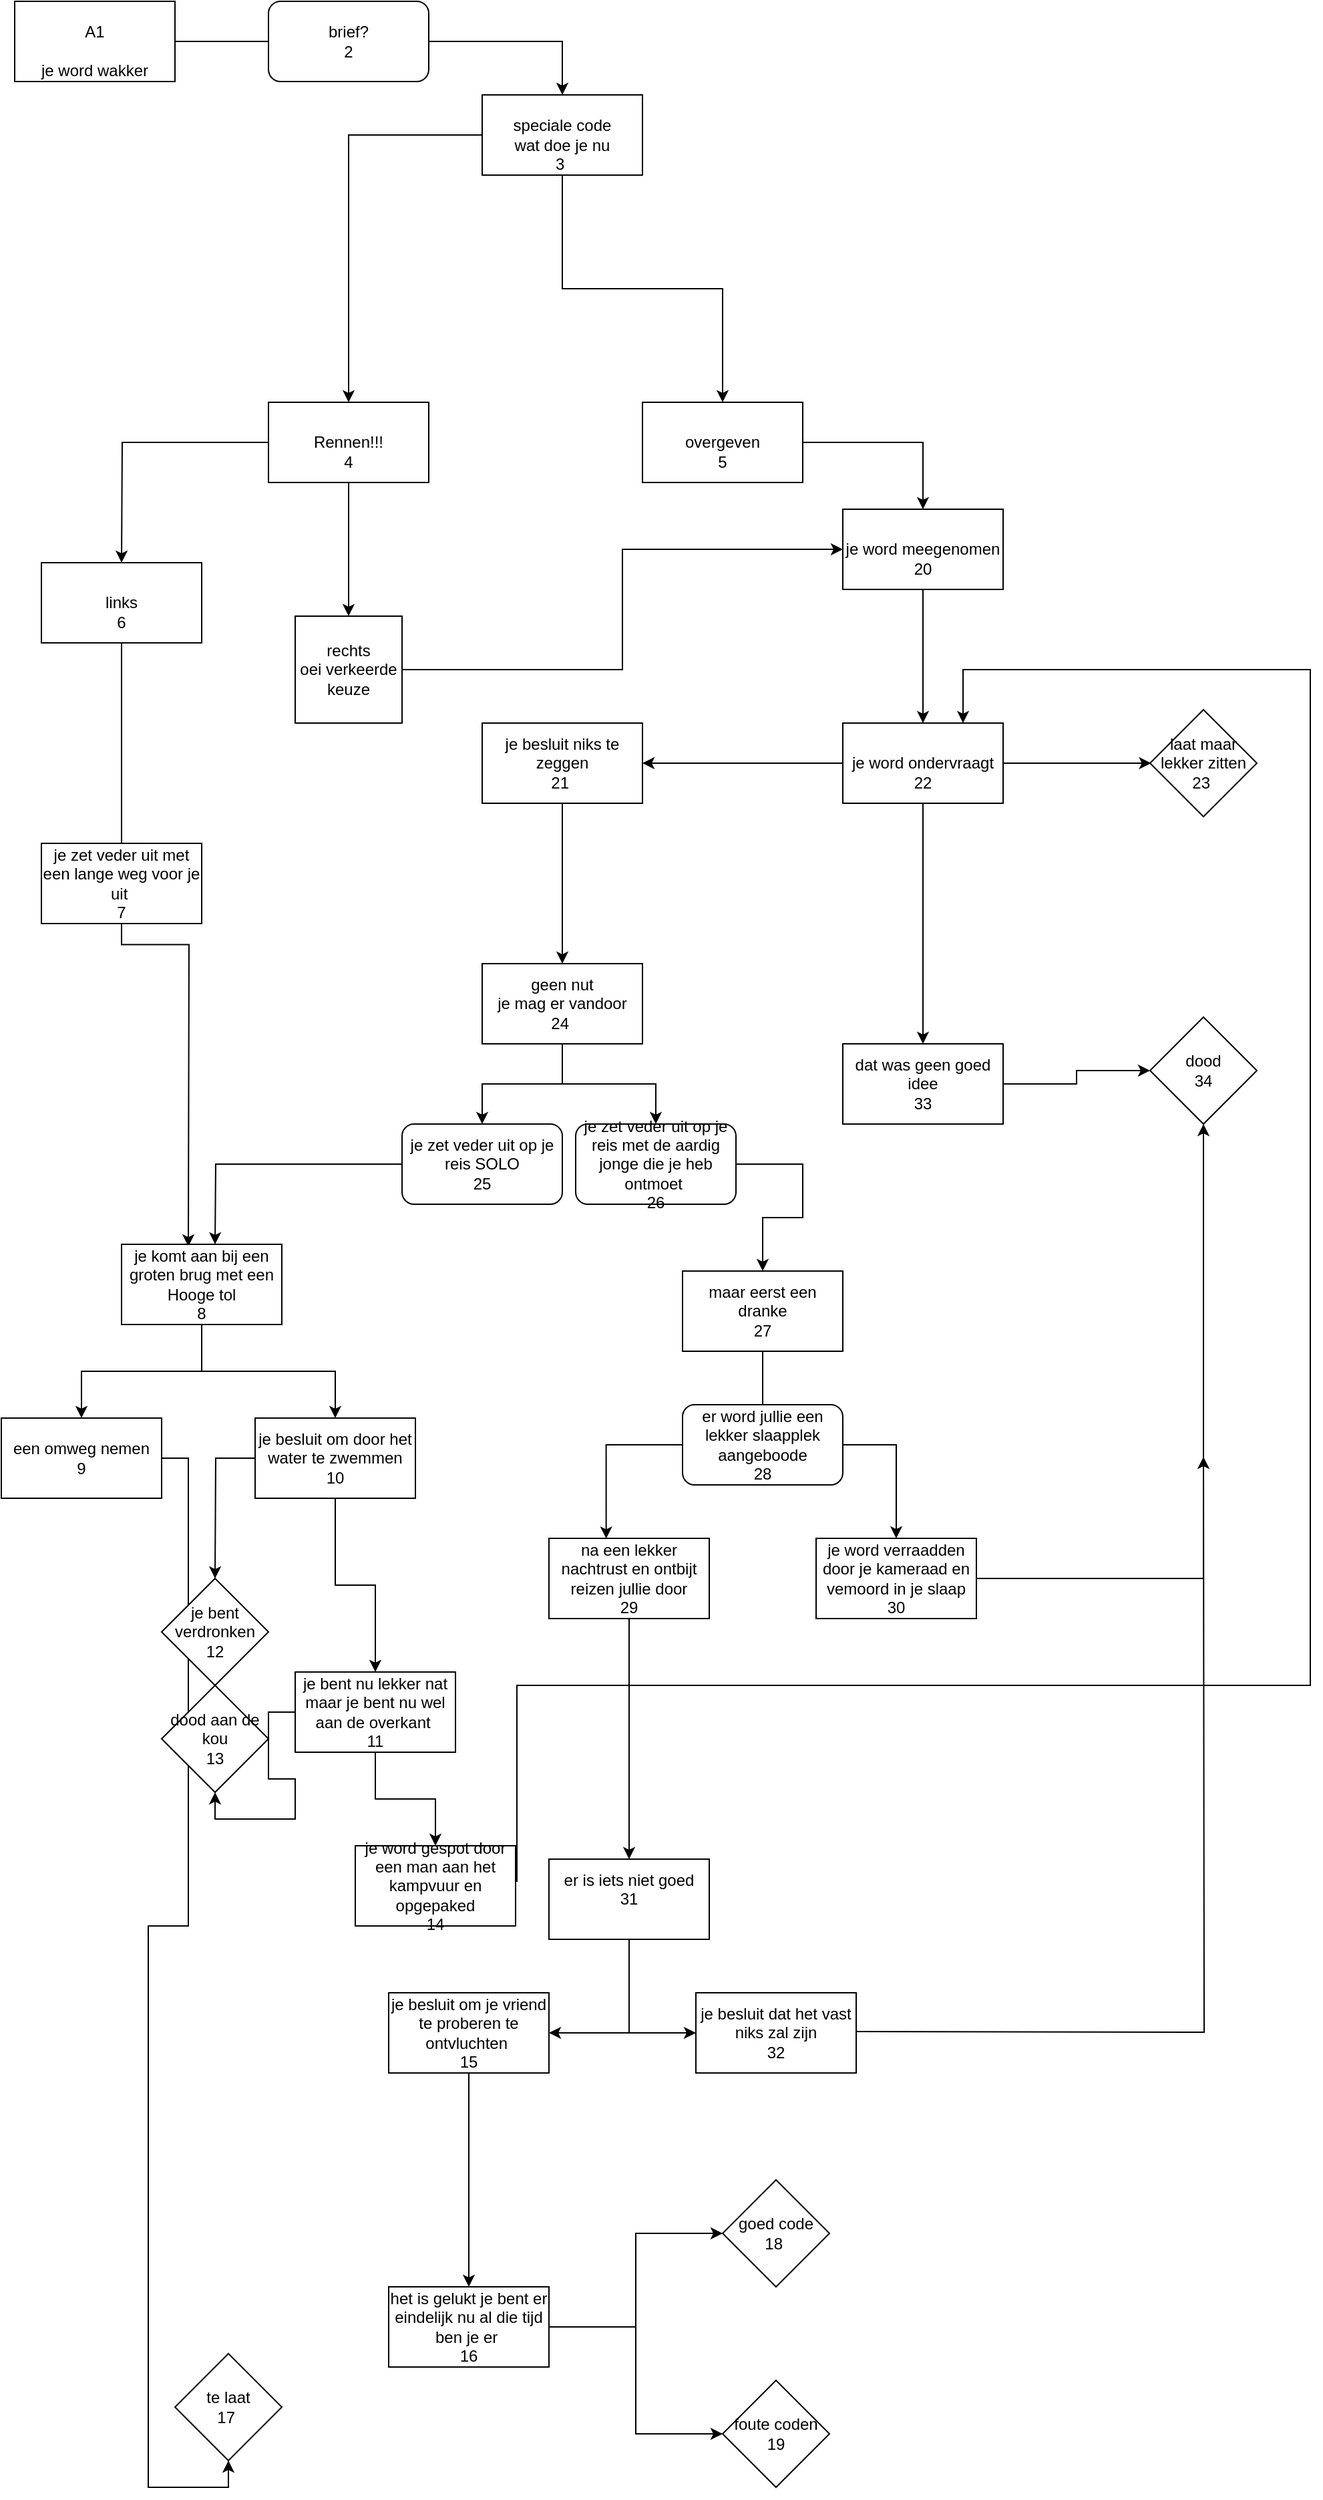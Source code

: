 <mxfile version="20.5.1" type="google"><diagram id="52LXnQEnfxVwybPdp30P" name="Pagina-1"><mxGraphModel grid="1" page="1" gridSize="10" guides="1" tooltips="1" connect="1" arrows="1" fold="1" pageScale="1" pageWidth="690" pageHeight="980" math="0" shadow="0"><root><mxCell id="0"/><mxCell id="1" parent="0"/><mxCell id="m2aQ5Zlf8DXf2U5Zsgcm-5" style="edgeStyle=orthogonalEdgeStyle;rounded=0;orthogonalLoop=1;jettySize=auto;html=1;" edge="1" parent="1" source="m2aQ5Zlf8DXf2U5Zsgcm-1" target="m2aQ5Zlf8DXf2U5Zsgcm-4"><mxGeometry relative="1" as="geometry"/></mxCell><mxCell id="m2aQ5Zlf8DXf2U5Zsgcm-1" value="&lt;br&gt;A1&lt;br&gt;&lt;br&gt;je word wakker" style="rounded=0;whiteSpace=wrap;html=1;" vertex="1" parent="1"><mxGeometry x="30" y="20" width="120" height="60" as="geometry"/></mxCell><mxCell id="m2aQ5Zlf8DXf2U5Zsgcm-7" style="edgeStyle=orthogonalEdgeStyle;rounded=0;orthogonalLoop=1;jettySize=auto;html=1;entryX=0.5;entryY=0;entryDx=0;entryDy=0;" edge="1" parent="1" source="m2aQ5Zlf8DXf2U5Zsgcm-4" target="m2aQ5Zlf8DXf2U5Zsgcm-10"><mxGeometry relative="1" as="geometry"><mxPoint x="560" y="310" as="targetPoint"/></mxGeometry></mxCell><mxCell id="m2aQ5Zlf8DXf2U5Zsgcm-9" style="edgeStyle=orthogonalEdgeStyle;rounded=0;orthogonalLoop=1;jettySize=auto;html=1;" edge="1" parent="1" source="m2aQ5Zlf8DXf2U5Zsgcm-4" target="m2aQ5Zlf8DXf2U5Zsgcm-8"><mxGeometry relative="1" as="geometry"/></mxCell><mxCell id="m2aQ5Zlf8DXf2U5Zsgcm-4" value="&lt;br&gt;speciale code&lt;br&gt;wat doe je nu&lt;br&gt;3&amp;nbsp;" style="rounded=0;whiteSpace=wrap;html=1;" vertex="1" parent="1"><mxGeometry x="380" y="90" width="120" height="60" as="geometry"/></mxCell><mxCell id="m2aQ5Zlf8DXf2U5Zsgcm-11" style="edgeStyle=orthogonalEdgeStyle;rounded=0;orthogonalLoop=1;jettySize=auto;html=1;" edge="1" parent="1" source="m2aQ5Zlf8DXf2U5Zsgcm-8"><mxGeometry relative="1" as="geometry"><mxPoint x="110" y="440" as="targetPoint"/></mxGeometry></mxCell><mxCell id="m2aQ5Zlf8DXf2U5Zsgcm-12" style="edgeStyle=orthogonalEdgeStyle;rounded=0;orthogonalLoop=1;jettySize=auto;html=1;" edge="1" parent="1" source="m2aQ5Zlf8DXf2U5Zsgcm-8"><mxGeometry relative="1" as="geometry"><mxPoint x="280" y="480" as="targetPoint"/></mxGeometry></mxCell><mxCell id="m2aQ5Zlf8DXf2U5Zsgcm-8" value="&lt;br&gt;Rennen!!!&lt;br&gt;4" style="rounded=0;whiteSpace=wrap;html=1;" vertex="1" parent="1"><mxGeometry x="220" y="320" width="120" height="60" as="geometry"/></mxCell><mxCell id="m2aQ5Zlf8DXf2U5Zsgcm-18" style="edgeStyle=orthogonalEdgeStyle;rounded=0;orthogonalLoop=1;jettySize=auto;html=1;entryX=0.5;entryY=0;entryDx=0;entryDy=0;" edge="1" parent="1" source="m2aQ5Zlf8DXf2U5Zsgcm-10" target="m2aQ5Zlf8DXf2U5Zsgcm-16"><mxGeometry relative="1" as="geometry"/></mxCell><mxCell id="m2aQ5Zlf8DXf2U5Zsgcm-10" value="&lt;br&gt;overgeven&lt;br&gt;5" style="rounded=0;whiteSpace=wrap;html=1;" vertex="1" parent="1"><mxGeometry x="500" y="320" width="120" height="60" as="geometry"/></mxCell><mxCell id="m2aQ5Zlf8DXf2U5Zsgcm-41" style="edgeStyle=orthogonalEdgeStyle;rounded=0;orthogonalLoop=1;jettySize=auto;html=1;" edge="1" parent="1" source="m2aQ5Zlf8DXf2U5Zsgcm-14"><mxGeometry relative="1" as="geometry"><mxPoint x="160" y="951.6" as="targetPoint"/></mxGeometry></mxCell><mxCell id="m2aQ5Zlf8DXf2U5Zsgcm-14" value="&lt;br&gt;links&lt;br&gt;6" style="rounded=0;whiteSpace=wrap;html=1;" vertex="1" parent="1"><mxGeometry x="50" y="440" width="120" height="60" as="geometry"/></mxCell><mxCell id="m2aQ5Zlf8DXf2U5Zsgcm-17" style="edgeStyle=orthogonalEdgeStyle;rounded=0;orthogonalLoop=1;jettySize=auto;html=1;entryX=0;entryY=0.5;entryDx=0;entryDy=0;" edge="1" parent="1" source="m2aQ5Zlf8DXf2U5Zsgcm-15" target="m2aQ5Zlf8DXf2U5Zsgcm-16"><mxGeometry relative="1" as="geometry"/></mxCell><mxCell id="m2aQ5Zlf8DXf2U5Zsgcm-15" value="rechts&lt;br&gt;oei verkeerde keuze" style="whiteSpace=wrap;html=1;aspect=fixed;" vertex="1" parent="1"><mxGeometry x="240" y="480" width="80" height="80" as="geometry"/></mxCell><mxCell id="m2aQ5Zlf8DXf2U5Zsgcm-20" style="edgeStyle=orthogonalEdgeStyle;rounded=0;orthogonalLoop=1;jettySize=auto;html=1;" edge="1" parent="1" source="m2aQ5Zlf8DXf2U5Zsgcm-16"><mxGeometry relative="1" as="geometry"><mxPoint x="710" y="560" as="targetPoint"/></mxGeometry></mxCell><mxCell id="m2aQ5Zlf8DXf2U5Zsgcm-16" value="&lt;br&gt;je word meegenomen&lt;br&gt;20" style="rounded=0;whiteSpace=wrap;html=1;" vertex="1" parent="1"><mxGeometry x="650" y="400" width="120" height="60" as="geometry"/></mxCell><mxCell id="m2aQ5Zlf8DXf2U5Zsgcm-22" style="edgeStyle=orthogonalEdgeStyle;rounded=0;orthogonalLoop=1;jettySize=auto;html=1;" edge="1" parent="1" source="m2aQ5Zlf8DXf2U5Zsgcm-21"><mxGeometry relative="1" as="geometry"><mxPoint x="710" y="800" as="targetPoint"/></mxGeometry></mxCell><mxCell id="m2aQ5Zlf8DXf2U5Zsgcm-23" style="edgeStyle=orthogonalEdgeStyle;rounded=0;orthogonalLoop=1;jettySize=auto;html=1;" edge="1" parent="1" source="m2aQ5Zlf8DXf2U5Zsgcm-21"><mxGeometry relative="1" as="geometry"><mxPoint x="500" y="590" as="targetPoint"/></mxGeometry></mxCell><mxCell id="m2aQ5Zlf8DXf2U5Zsgcm-24" style="edgeStyle=orthogonalEdgeStyle;rounded=0;orthogonalLoop=1;jettySize=auto;html=1;" edge="1" parent="1" source="m2aQ5Zlf8DXf2U5Zsgcm-21"><mxGeometry relative="1" as="geometry"><mxPoint x="880.8" y="590" as="targetPoint"/></mxGeometry></mxCell><mxCell id="m2aQ5Zlf8DXf2U5Zsgcm-21" value="&lt;br&gt;je word ondervraagt&lt;br&gt;22" style="rounded=0;whiteSpace=wrap;html=1;" vertex="1" parent="1"><mxGeometry x="650" y="560" width="120" height="60" as="geometry"/></mxCell><mxCell id="m2aQ5Zlf8DXf2U5Zsgcm-25" value="laat maar lekker zitten&lt;br&gt;23&amp;nbsp;" style="rhombus;whiteSpace=wrap;html=1;" vertex="1" parent="1"><mxGeometry x="880" y="550" width="80" height="80" as="geometry"/></mxCell><mxCell id="m2aQ5Zlf8DXf2U5Zsgcm-31" style="edgeStyle=orthogonalEdgeStyle;rounded=0;orthogonalLoop=1;jettySize=auto;html=1;" edge="1" parent="1" source="m2aQ5Zlf8DXf2U5Zsgcm-26" target="m2aQ5Zlf8DXf2U5Zsgcm-30"><mxGeometry relative="1" as="geometry"/></mxCell><mxCell id="m2aQ5Zlf8DXf2U5Zsgcm-26" value="dat was geen goed idee&lt;br&gt;33" style="rounded=0;whiteSpace=wrap;html=1;" vertex="1" parent="1"><mxGeometry x="650" y="800" width="120" height="60" as="geometry"/></mxCell><mxCell id="m2aQ5Zlf8DXf2U5Zsgcm-28" style="edgeStyle=orthogonalEdgeStyle;rounded=0;orthogonalLoop=1;jettySize=auto;html=1;entryX=0.5;entryY=0;entryDx=0;entryDy=0;" edge="1" parent="1" source="m2aQ5Zlf8DXf2U5Zsgcm-27" target="m2aQ5Zlf8DXf2U5Zsgcm-32"><mxGeometry relative="1" as="geometry"><mxPoint x="440" y="690" as="targetPoint"/></mxGeometry></mxCell><mxCell id="m2aQ5Zlf8DXf2U5Zsgcm-27" value="je besluit niks te zeggen&lt;br&gt;21&amp;nbsp;" style="rounded=0;whiteSpace=wrap;html=1;" vertex="1" parent="1"><mxGeometry x="380" y="560" width="120" height="60" as="geometry"/></mxCell><mxCell id="m2aQ5Zlf8DXf2U5Zsgcm-30" value="dood&lt;br&gt;34" style="rhombus;whiteSpace=wrap;html=1;" vertex="1" parent="1"><mxGeometry x="880" y="780" width="80" height="80" as="geometry"/></mxCell><mxCell id="m2aQ5Zlf8DXf2U5Zsgcm-35" style="edgeStyle=orthogonalEdgeStyle;rounded=0;orthogonalLoop=1;jettySize=auto;html=1;entryX=0.5;entryY=0;entryDx=0;entryDy=0;" edge="1" parent="1" source="m2aQ5Zlf8DXf2U5Zsgcm-32" target="m2aQ5Zlf8DXf2U5Zsgcm-33"><mxGeometry relative="1" as="geometry"/></mxCell><mxCell id="m2aQ5Zlf8DXf2U5Zsgcm-36" style="edgeStyle=orthogonalEdgeStyle;rounded=0;orthogonalLoop=1;jettySize=auto;html=1;" edge="1" parent="1" source="m2aQ5Zlf8DXf2U5Zsgcm-32" target="m2aQ5Zlf8DXf2U5Zsgcm-34"><mxGeometry relative="1" as="geometry"/></mxCell><mxCell id="m2aQ5Zlf8DXf2U5Zsgcm-32" value="geen nut&lt;br&gt;je mag er vandoor&lt;br&gt;24&amp;nbsp;" style="rounded=0;whiteSpace=wrap;html=1;" vertex="1" parent="1"><mxGeometry x="380" y="740" width="120" height="60" as="geometry"/></mxCell><mxCell id="m2aQ5Zlf8DXf2U5Zsgcm-37" style="edgeStyle=orthogonalEdgeStyle;rounded=0;orthogonalLoop=1;jettySize=auto;html=1;" edge="1" parent="1" source="m2aQ5Zlf8DXf2U5Zsgcm-33"><mxGeometry relative="1" as="geometry"><mxPoint x="180" y="950" as="targetPoint"/></mxGeometry></mxCell><mxCell id="m2aQ5Zlf8DXf2U5Zsgcm-33" value="je zet veder uit op je reis SOLO&lt;br&gt;25" style="rounded=1;whiteSpace=wrap;html=1;" vertex="1" parent="1"><mxGeometry x="320" y="860" width="120" height="60" as="geometry"/></mxCell><mxCell id="m2aQ5Zlf8DXf2U5Zsgcm-40" style="edgeStyle=orthogonalEdgeStyle;rounded=0;orthogonalLoop=1;jettySize=auto;html=1;" edge="1" parent="1" source="m2aQ5Zlf8DXf2U5Zsgcm-34"><mxGeometry relative="1" as="geometry"><mxPoint x="590" y="970" as="targetPoint"/><Array as="points"><mxPoint x="620" y="890"/><mxPoint x="620" y="930"/><mxPoint x="590" y="930"/></Array></mxGeometry></mxCell><mxCell id="m2aQ5Zlf8DXf2U5Zsgcm-34" value="je zet veder uit op je reis met de aardig jonge die je heb ontmoet&amp;nbsp;&lt;br&gt;26" style="rounded=1;whiteSpace=wrap;html=1;" vertex="1" parent="1"><mxGeometry x="450" y="860" width="120" height="60" as="geometry"/></mxCell><mxCell id="m2aQ5Zlf8DXf2U5Zsgcm-55" style="edgeStyle=orthogonalEdgeStyle;rounded=0;orthogonalLoop=1;jettySize=auto;html=1;" edge="1" parent="1" source="m2aQ5Zlf8DXf2U5Zsgcm-42" target="m2aQ5Zlf8DXf2U5Zsgcm-44"><mxGeometry relative="1" as="geometry"/></mxCell><mxCell id="m2aQ5Zlf8DXf2U5Zsgcm-56" style="edgeStyle=orthogonalEdgeStyle;rounded=0;orthogonalLoop=1;jettySize=auto;html=1;" edge="1" parent="1" source="m2aQ5Zlf8DXf2U5Zsgcm-42" target="m2aQ5Zlf8DXf2U5Zsgcm-45"><mxGeometry relative="1" as="geometry"/></mxCell><mxCell id="m2aQ5Zlf8DXf2U5Zsgcm-42" value="je komt aan bij een groten brug met een Hooge tol&lt;br&gt;8" style="rounded=0;whiteSpace=wrap;html=1;" vertex="1" parent="1"><mxGeometry x="110" y="950" width="120" height="60" as="geometry"/></mxCell><mxCell id="m2aQ5Zlf8DXf2U5Zsgcm-43" value="je zet veder uit met een lange weg voor je uit&amp;nbsp;&lt;br&gt;7" style="rounded=0;whiteSpace=wrap;html=1;" vertex="1" parent="1"><mxGeometry x="50" y="650" width="120" height="60" as="geometry"/></mxCell><mxCell id="m2aQ5Zlf8DXf2U5Zsgcm-57" style="edgeStyle=orthogonalEdgeStyle;rounded=0;orthogonalLoop=1;jettySize=auto;html=1;entryX=0.5;entryY=1;entryDx=0;entryDy=0;" edge="1" parent="1" source="m2aQ5Zlf8DXf2U5Zsgcm-44" target="m2aQ5Zlf8DXf2U5Zsgcm-80"><mxGeometry relative="1" as="geometry"><mxPoint x="80" y="1950.8" as="targetPoint"/></mxGeometry></mxCell><mxCell id="m2aQ5Zlf8DXf2U5Zsgcm-44" value="een omweg nemen&lt;br&gt;9" style="rounded=0;whiteSpace=wrap;html=1;" vertex="1" parent="1"><mxGeometry x="20" y="1080" width="120" height="60" as="geometry"/></mxCell><mxCell id="m2aQ5Zlf8DXf2U5Zsgcm-60" style="edgeStyle=orthogonalEdgeStyle;rounded=0;orthogonalLoop=1;jettySize=auto;html=1;entryX=0.5;entryY=0;entryDx=0;entryDy=0;" edge="1" parent="1" source="m2aQ5Zlf8DXf2U5Zsgcm-45"><mxGeometry relative="1" as="geometry"><mxPoint x="180" y="1200" as="targetPoint"/></mxGeometry></mxCell><mxCell id="m2aQ5Zlf8DXf2U5Zsgcm-61" style="edgeStyle=orthogonalEdgeStyle;rounded=0;orthogonalLoop=1;jettySize=auto;html=1;entryX=0.5;entryY=0;entryDx=0;entryDy=0;" edge="1" parent="1" source="m2aQ5Zlf8DXf2U5Zsgcm-45" target="m2aQ5Zlf8DXf2U5Zsgcm-59"><mxGeometry relative="1" as="geometry"/></mxCell><mxCell id="m2aQ5Zlf8DXf2U5Zsgcm-45" value="je besluit om door het water te zwemmen&lt;br&gt;10" style="rounded=0;whiteSpace=wrap;html=1;" vertex="1" parent="1"><mxGeometry x="210" y="1080" width="120" height="60" as="geometry"/></mxCell><mxCell id="m2aQ5Zlf8DXf2U5Zsgcm-47" style="edgeStyle=orthogonalEdgeStyle;rounded=0;orthogonalLoop=1;jettySize=auto;html=1;entryX=0.5;entryY=0;entryDx=0;entryDy=0;" edge="1" parent="1"><mxGeometry relative="1" as="geometry"><mxPoint x="590" y="980" as="sourcePoint"/><mxPoint x="590" y="980" as="targetPoint"/></mxGeometry></mxCell><mxCell id="m2aQ5Zlf8DXf2U5Zsgcm-51" style="edgeStyle=orthogonalEdgeStyle;rounded=0;orthogonalLoop=1;jettySize=auto;html=1;entryX=0.357;entryY=0.003;entryDx=0;entryDy=0;entryPerimeter=0;" edge="1" parent="1" source="m2aQ5Zlf8DXf2U5Zsgcm-48" target="m2aQ5Zlf8DXf2U5Zsgcm-49"><mxGeometry relative="1" as="geometry"/></mxCell><mxCell id="m2aQ5Zlf8DXf2U5Zsgcm-52" style="edgeStyle=orthogonalEdgeStyle;rounded=0;orthogonalLoop=1;jettySize=auto;html=1;entryX=0.5;entryY=0;entryDx=0;entryDy=0;" edge="1" parent="1" source="m2aQ5Zlf8DXf2U5Zsgcm-48" target="m2aQ5Zlf8DXf2U5Zsgcm-50"><mxGeometry relative="1" as="geometry"/></mxCell><mxCell id="m2aQ5Zlf8DXf2U5Zsgcm-48" value="maar eerst een dranke&lt;br&gt;27" style="rounded=0;whiteSpace=wrap;html=1;" vertex="1" parent="1"><mxGeometry x="530" y="970" width="120" height="60" as="geometry"/></mxCell><mxCell id="m2aQ5Zlf8DXf2U5Zsgcm-73" style="edgeStyle=orthogonalEdgeStyle;rounded=0;orthogonalLoop=1;jettySize=auto;html=1;" edge="1" parent="1" source="m2aQ5Zlf8DXf2U5Zsgcm-49" target="m2aQ5Zlf8DXf2U5Zsgcm-69"><mxGeometry relative="1" as="geometry"/></mxCell><mxCell id="m2aQ5Zlf8DXf2U5Zsgcm-49" value="na een lekker nachtrust en ontbijt reizen jullie door&lt;br&gt;29" style="rounded=0;whiteSpace=wrap;html=1;" vertex="1" parent="1"><mxGeometry x="430" y="1170" width="120" height="60" as="geometry"/></mxCell><mxCell id="m2aQ5Zlf8DXf2U5Zsgcm-53" style="edgeStyle=orthogonalEdgeStyle;rounded=0;orthogonalLoop=1;jettySize=auto;html=1;entryX=0.5;entryY=1;entryDx=0;entryDy=0;" edge="1" parent="1" source="m2aQ5Zlf8DXf2U5Zsgcm-50" target="m2aQ5Zlf8DXf2U5Zsgcm-30"><mxGeometry relative="1" as="geometry"/></mxCell><mxCell id="m2aQ5Zlf8DXf2U5Zsgcm-50" value="je word verraadden door je kameraad en vemoord in je slaap&lt;br&gt;30" style="rounded=0;whiteSpace=wrap;html=1;" vertex="1" parent="1"><mxGeometry x="630" y="1170" width="120" height="60" as="geometry"/></mxCell><mxCell id="m2aQ5Zlf8DXf2U5Zsgcm-54" value="er word jullie een lekker slaapplek aangeboode&lt;br&gt;28" style="rounded=1;whiteSpace=wrap;html=1;" vertex="1" parent="1"><mxGeometry x="530" y="1070" width="120" height="60" as="geometry"/></mxCell><mxCell id="m2aQ5Zlf8DXf2U5Zsgcm-64" style="edgeStyle=orthogonalEdgeStyle;rounded=0;orthogonalLoop=1;jettySize=auto;html=1;entryX=0.5;entryY=0;entryDx=0;entryDy=0;" edge="1" parent="1" source="m2aQ5Zlf8DXf2U5Zsgcm-59" target="m2aQ5Zlf8DXf2U5Zsgcm-63"><mxGeometry relative="1" as="geometry"/></mxCell><mxCell id="m2aQ5Zlf8DXf2U5Zsgcm-66" style="edgeStyle=orthogonalEdgeStyle;rounded=0;orthogonalLoop=1;jettySize=auto;html=1;entryX=0.5;entryY=1;entryDx=0;entryDy=0;" edge="1" parent="1" source="m2aQ5Zlf8DXf2U5Zsgcm-59" target="m2aQ5Zlf8DXf2U5Zsgcm-65"><mxGeometry relative="1" as="geometry"/></mxCell><mxCell id="m2aQ5Zlf8DXf2U5Zsgcm-59" value="je bent nu lekker nat maar je bent nu wel aan de overkant&amp;nbsp;&lt;br&gt;11" style="rounded=0;whiteSpace=wrap;html=1;" vertex="1" parent="1"><mxGeometry x="240" y="1270" width="120" height="60" as="geometry"/></mxCell><mxCell id="m2aQ5Zlf8DXf2U5Zsgcm-62" value="je bent verdronken&lt;br&gt;12" style="rhombus;whiteSpace=wrap;html=1;" vertex="1" parent="1"><mxGeometry x="140" y="1200" width="80" height="80" as="geometry"/></mxCell><mxCell id="m2aQ5Zlf8DXf2U5Zsgcm-67" style="edgeStyle=orthogonalEdgeStyle;rounded=0;orthogonalLoop=1;jettySize=auto;html=1;entryX=0.75;entryY=0;entryDx=0;entryDy=0;" edge="1" parent="1" target="m2aQ5Zlf8DXf2U5Zsgcm-21"><mxGeometry relative="1" as="geometry"><mxPoint x="710" y="619" as="targetPoint"/><mxPoint x="406" y="1427" as="sourcePoint"/><Array as="points"><mxPoint x="406" y="1280"/><mxPoint x="1000" y="1280"/><mxPoint x="1000" y="520"/><mxPoint x="740" y="520"/></Array></mxGeometry></mxCell><mxCell id="m2aQ5Zlf8DXf2U5Zsgcm-63" value="je word gespot door een man aan het kampvuur en opgepaked&lt;br&gt;14" style="rounded=0;whiteSpace=wrap;html=1;" vertex="1" parent="1"><mxGeometry x="285" y="1400" width="120" height="60" as="geometry"/></mxCell><mxCell id="m2aQ5Zlf8DXf2U5Zsgcm-65" value="dood aan de kou&lt;br&gt;13" style="rhombus;whiteSpace=wrap;html=1;" vertex="1" parent="1"><mxGeometry x="140" y="1280" width="80" height="80" as="geometry"/></mxCell><mxCell id="m2aQ5Zlf8DXf2U5Zsgcm-77" style="edgeStyle=orthogonalEdgeStyle;rounded=0;orthogonalLoop=1;jettySize=auto;html=1;" edge="1" parent="1" source="m2aQ5Zlf8DXf2U5Zsgcm-70"><mxGeometry relative="1" as="geometry"><mxPoint x="370" y="1730" as="targetPoint"/></mxGeometry></mxCell><mxCell id="m2aQ5Zlf8DXf2U5Zsgcm-70" value="je besluit om je vriend te proberen te ontvluchten&amp;nbsp;&lt;br&gt;15" style="rounded=0;whiteSpace=wrap;html=1;" vertex="1" parent="1"><mxGeometry x="310" y="1510" width="120" height="60" as="geometry"/></mxCell><mxCell id="m2aQ5Zlf8DXf2U5Zsgcm-76" style="edgeStyle=orthogonalEdgeStyle;rounded=0;orthogonalLoop=1;jettySize=auto;html=1;" edge="1" parent="1"><mxGeometry relative="1" as="geometry"><mxPoint x="920" y="1109" as="targetPoint"/><mxPoint x="660" y="1539" as="sourcePoint"/></mxGeometry></mxCell><mxCell id="m2aQ5Zlf8DXf2U5Zsgcm-71" value="je besluit dat het vast niks zal zijn&lt;br&gt;32" style="rounded=0;whiteSpace=wrap;html=1;" vertex="1" parent="1"><mxGeometry x="540" y="1510" width="120" height="60" as="geometry"/></mxCell><mxCell id="m2aQ5Zlf8DXf2U5Zsgcm-74" style="edgeStyle=orthogonalEdgeStyle;rounded=0;orthogonalLoop=1;jettySize=auto;html=1;entryX=1;entryY=0.5;entryDx=0;entryDy=0;" edge="1" parent="1" source="m2aQ5Zlf8DXf2U5Zsgcm-69" target="m2aQ5Zlf8DXf2U5Zsgcm-70"><mxGeometry relative="1" as="geometry"/></mxCell><mxCell id="m2aQ5Zlf8DXf2U5Zsgcm-75" style="edgeStyle=orthogonalEdgeStyle;rounded=0;orthogonalLoop=1;jettySize=auto;html=1;entryX=0;entryY=0.5;entryDx=0;entryDy=0;" edge="1" parent="1" source="m2aQ5Zlf8DXf2U5Zsgcm-69" target="m2aQ5Zlf8DXf2U5Zsgcm-71"><mxGeometry relative="1" as="geometry"/></mxCell><mxCell id="m2aQ5Zlf8DXf2U5Zsgcm-69" value="er is iets niet goed&lt;br&gt;31&lt;br&gt;&amp;nbsp;" style="rounded=0;whiteSpace=wrap;html=1;" vertex="1" parent="1"><mxGeometry x="430" y="1410" width="120" height="60" as="geometry"/></mxCell><mxCell id="m2aQ5Zlf8DXf2U5Zsgcm-72" value="" style="edgeStyle=orthogonalEdgeStyle;rounded=0;orthogonalLoop=1;jettySize=auto;html=1;endArrow=none;" edge="1" parent="1" source="m2aQ5Zlf8DXf2U5Zsgcm-49"><mxGeometry relative="1" as="geometry"><mxPoint x="490" y="1380" as="targetPoint"/><mxPoint x="490" y="1230" as="sourcePoint"/></mxGeometry></mxCell><mxCell id="m2aQ5Zlf8DXf2U5Zsgcm-84" style="edgeStyle=orthogonalEdgeStyle;rounded=0;orthogonalLoop=1;jettySize=auto;html=1;entryX=0;entryY=0.5;entryDx=0;entryDy=0;" edge="1" parent="1" source="m2aQ5Zlf8DXf2U5Zsgcm-78" target="m2aQ5Zlf8DXf2U5Zsgcm-83"><mxGeometry relative="1" as="geometry"/></mxCell><mxCell id="m2aQ5Zlf8DXf2U5Zsgcm-85" style="edgeStyle=orthogonalEdgeStyle;rounded=0;orthogonalLoop=1;jettySize=auto;html=1;entryX=0;entryY=0.5;entryDx=0;entryDy=0;" edge="1" parent="1" source="m2aQ5Zlf8DXf2U5Zsgcm-78" target="m2aQ5Zlf8DXf2U5Zsgcm-79"><mxGeometry relative="1" as="geometry"/></mxCell><mxCell id="m2aQ5Zlf8DXf2U5Zsgcm-78" value="het is gelukt je bent er eindelijk nu al die tijd ben je er&amp;nbsp;&lt;br&gt;16" style="rounded=0;whiteSpace=wrap;html=1;" vertex="1" parent="1"><mxGeometry x="310" y="1730" width="120" height="60" as="geometry"/></mxCell><mxCell id="m2aQ5Zlf8DXf2U5Zsgcm-79" value="foute coden&lt;br&gt;19" style="rhombus;whiteSpace=wrap;html=1;" vertex="1" parent="1"><mxGeometry x="560" y="1800" width="80" height="80" as="geometry"/></mxCell><mxCell id="m2aQ5Zlf8DXf2U5Zsgcm-80" value="te laat&lt;br&gt;17&amp;nbsp;" style="rhombus;whiteSpace=wrap;html=1;" vertex="1" parent="1"><mxGeometry x="150" y="1780" width="80" height="80" as="geometry"/></mxCell><mxCell id="m2aQ5Zlf8DXf2U5Zsgcm-83" value="goed code&lt;br&gt;18&amp;nbsp;" style="rhombus;whiteSpace=wrap;html=1;" vertex="1" parent="1"><mxGeometry x="560" y="1650" width="80" height="80" as="geometry"/></mxCell><mxCell id="m2aQ5Zlf8DXf2U5Zsgcm-86" value="brief?&lt;br&gt;2" style="rounded=1;whiteSpace=wrap;html=1;" vertex="1" parent="1"><mxGeometry x="220" y="20" width="120" height="60" as="geometry"/></mxCell></root></mxGraphModel></diagram></mxfile>